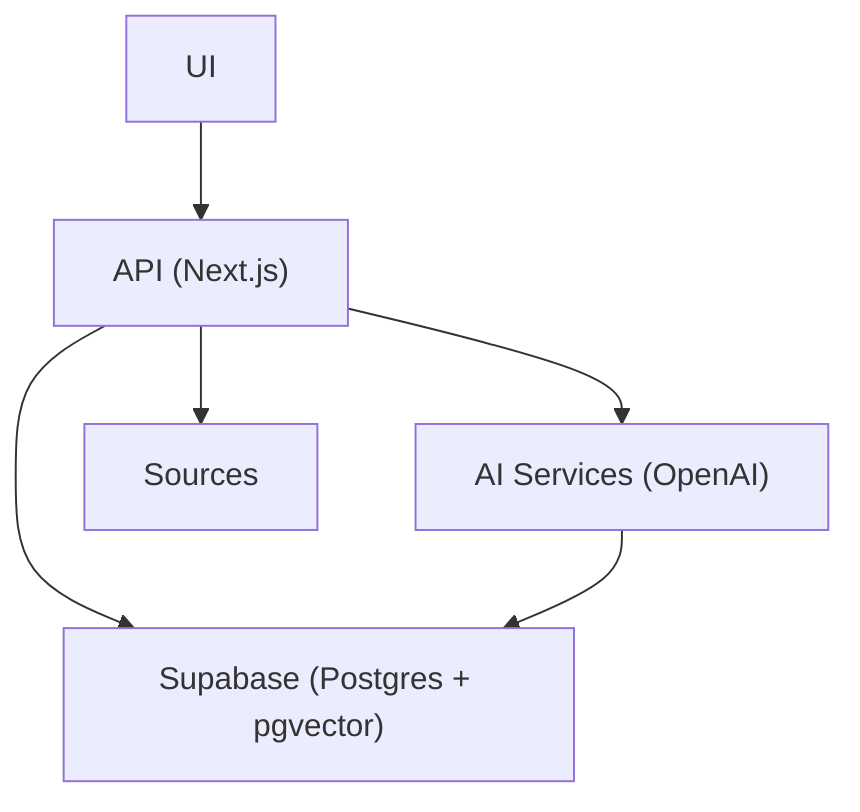 flowchart TD
  %% Minimal 5-node architecture
  UI["UI"]
  API["API (Next.js)"]
  AI["AI Services (OpenAI)"]
  DB["Supabase (Postgres + pgvector)"]
  SRC["Sources"]

  UI --> API
  API --> AI
  API --> DB
  API --> SRC
  AI --> DB